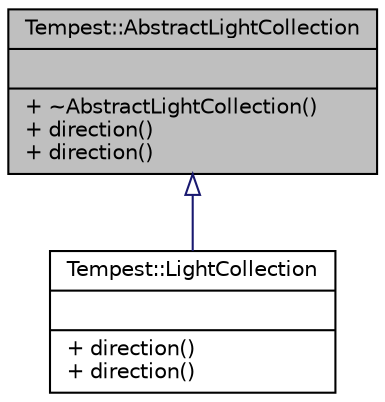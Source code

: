 digraph "Tempest::AbstractLightCollection"
{
  edge [fontname="Helvetica",fontsize="10",labelfontname="Helvetica",labelfontsize="10"];
  node [fontname="Helvetica",fontsize="10",shape=record];
  Node0 [label="{Tempest::AbstractLightCollection\n||+ ~AbstractLightCollection()\l+ direction()\l+ direction()\l}",height=0.2,width=0.4,color="black", fillcolor="grey75", style="filled", fontcolor="black"];
  Node0 -> Node1 [dir="back",color="midnightblue",fontsize="10",style="solid",arrowtail="onormal",fontname="Helvetica"];
  Node1 [label="{Tempest::LightCollection\n||+ direction()\l+ direction()\l}",height=0.2,width=0.4,color="black", fillcolor="white", style="filled",URL="$class_tempest_1_1_light_collection.html"];
}
